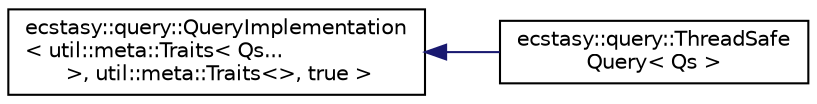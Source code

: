 digraph "Graphical Class Hierarchy"
{
 // LATEX_PDF_SIZE
  edge [fontname="Helvetica",fontsize="10",labelfontname="Helvetica",labelfontsize="10"];
  node [fontname="Helvetica",fontsize="10",shape=record];
  rankdir="LR";
  Node0 [label="ecstasy::query::QueryImplementation\l\< util::meta::Traits\< Qs...\l \>, util::meta::Traits\<\>, true \>",height=0.2,width=0.4,color="black", fillcolor="white", style="filled",URL="$classecstasy_1_1query_1_1_query_implementation.html",tooltip=" "];
  Node0 -> Node1 [dir="back",color="midnightblue",fontsize="10",style="solid",fontname="Helvetica"];
  Node1 [label="ecstasy::query::ThreadSafe\lQuery\< Qs \>",height=0.2,width=0.4,color="black", fillcolor="white", style="filled",URL="$classecstasy_1_1query_1_1_thread_safe_query.html",tooltip=" "];
}
